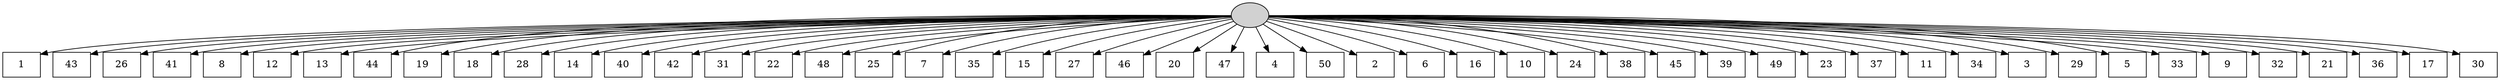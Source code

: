 digraph G {
0[style=filled, fillcolor=grey82, label=""];
1[shape=box,style=filled, fillcolor=white,label="1\n"];
2[shape=box,style=filled, fillcolor=white,label="43\n"];
3[shape=box,style=filled, fillcolor=white,label="26\n"];
4[shape=box,style=filled, fillcolor=white,label="41\n"];
5[shape=box,style=filled, fillcolor=white,label="8\n"];
6[shape=box,style=filled, fillcolor=white,label="12\n"];
7[shape=box,style=filled, fillcolor=white,label="13\n"];
8[shape=box,style=filled, fillcolor=white,label="44\n"];
9[shape=box,style=filled, fillcolor=white,label="19\n"];
10[shape=box,style=filled, fillcolor=white,label="18\n"];
11[shape=box,style=filled, fillcolor=white,label="28\n"];
12[shape=box,style=filled, fillcolor=white,label="14\n"];
13[shape=box,style=filled, fillcolor=white,label="40\n"];
14[shape=box,style=filled, fillcolor=white,label="42\n"];
15[shape=box,style=filled, fillcolor=white,label="31\n"];
16[shape=box,style=filled, fillcolor=white,label="22\n"];
17[shape=box,style=filled, fillcolor=white,label="48\n"];
18[shape=box,style=filled, fillcolor=white,label="25\n"];
19[shape=box,style=filled, fillcolor=white,label="7\n"];
20[shape=box,style=filled, fillcolor=white,label="35\n"];
21[shape=box,style=filled, fillcolor=white,label="15\n"];
22[shape=box,style=filled, fillcolor=white,label="27\n"];
23[shape=box,style=filled, fillcolor=white,label="46\n"];
24[shape=box,style=filled, fillcolor=white,label="20\n"];
25[shape=box,style=filled, fillcolor=white,label="47\n"];
26[shape=box,style=filled, fillcolor=white,label="4\n"];
27[shape=box,style=filled, fillcolor=white,label="50\n"];
28[shape=box,style=filled, fillcolor=white,label="2\n"];
29[shape=box,style=filled, fillcolor=white,label="6\n"];
30[shape=box,style=filled, fillcolor=white,label="16\n"];
31[shape=box,style=filled, fillcolor=white,label="10\n"];
32[shape=box,style=filled, fillcolor=white,label="24\n"];
33[shape=box,style=filled, fillcolor=white,label="38\n"];
34[shape=box,style=filled, fillcolor=white,label="45\n"];
35[shape=box,style=filled, fillcolor=white,label="39\n"];
36[shape=box,style=filled, fillcolor=white,label="49\n"];
37[shape=box,style=filled, fillcolor=white,label="23\n"];
38[shape=box,style=filled, fillcolor=white,label="37\n"];
39[shape=box,style=filled, fillcolor=white,label="11\n"];
40[shape=box,style=filled, fillcolor=white,label="34\n"];
41[shape=box,style=filled, fillcolor=white,label="3\n"];
42[shape=box,style=filled, fillcolor=white,label="29\n"];
43[shape=box,style=filled, fillcolor=white,label="5\n"];
44[shape=box,style=filled, fillcolor=white,label="33\n"];
45[shape=box,style=filled, fillcolor=white,label="9\n"];
46[shape=box,style=filled, fillcolor=white,label="32\n"];
47[shape=box,style=filled, fillcolor=white,label="21\n"];
48[shape=box,style=filled, fillcolor=white,label="36\n"];
49[shape=box,style=filled, fillcolor=white,label="17\n"];
50[shape=box,style=filled, fillcolor=white,label="30\n"];
0->1 ;
0->2 ;
0->3 ;
0->4 ;
0->5 ;
0->6 ;
0->7 ;
0->8 ;
0->9 ;
0->10 ;
0->11 ;
0->12 ;
0->13 ;
0->14 ;
0->15 ;
0->16 ;
0->17 ;
0->18 ;
0->19 ;
0->20 ;
0->21 ;
0->22 ;
0->23 ;
0->24 ;
0->25 ;
0->26 ;
0->27 ;
0->28 ;
0->29 ;
0->30 ;
0->31 ;
0->32 ;
0->33 ;
0->34 ;
0->35 ;
0->36 ;
0->37 ;
0->38 ;
0->39 ;
0->40 ;
0->41 ;
0->42 ;
0->43 ;
0->44 ;
0->45 ;
0->46 ;
0->47 ;
0->48 ;
0->49 ;
0->50 ;
}
